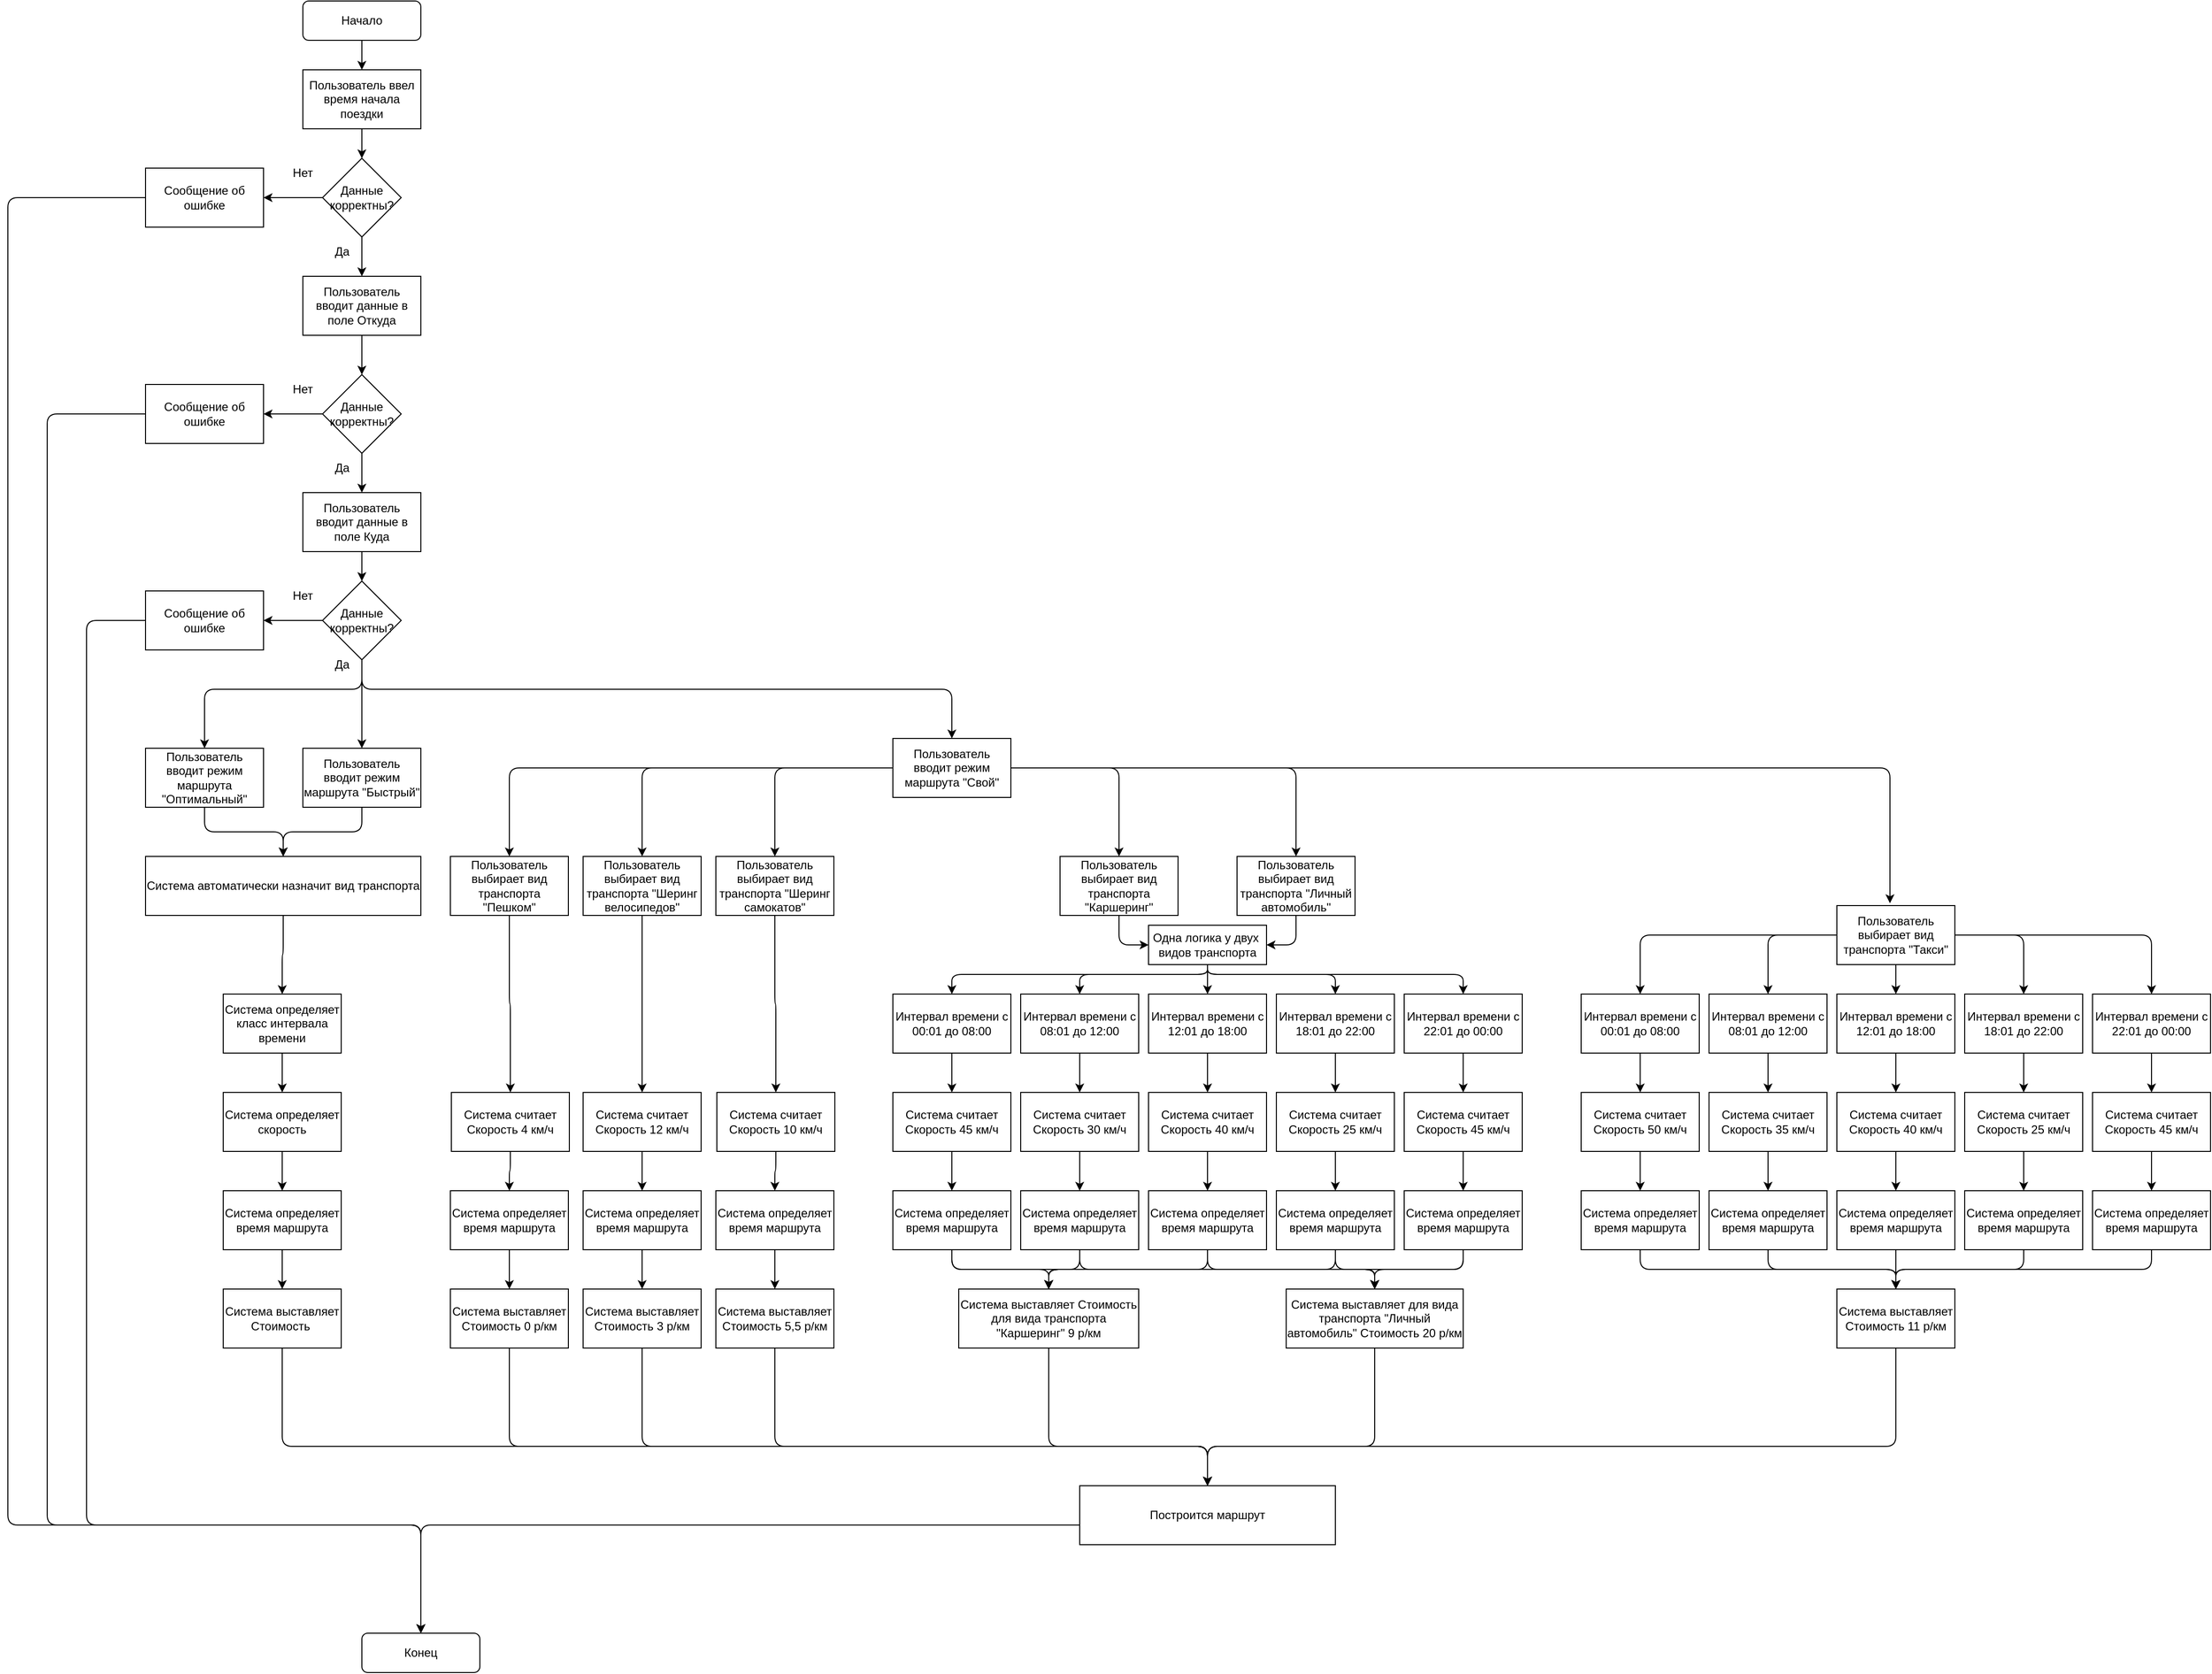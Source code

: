 <mxfile version="20.2.7" type="github">
  <diagram id="C5RBs43oDa-KdzZeNtuy" name="Page-1">
    <mxGraphModel dx="2500" dy="2069" grid="1" gridSize="10" guides="1" tooltips="1" connect="1" arrows="1" fold="1" page="1" pageScale="1" pageWidth="827" pageHeight="1169" math="0" shadow="0">
      <root>
        <mxCell id="WIyWlLk6GJQsqaUBKTNV-0" />
        <mxCell id="WIyWlLk6GJQsqaUBKTNV-1" parent="WIyWlLk6GJQsqaUBKTNV-0" />
        <mxCell id="MDdszQrk_3YS0Ri55PwZ-14" style="edgeStyle=orthogonalEdgeStyle;rounded=0;orthogonalLoop=1;jettySize=auto;html=1;entryX=0.5;entryY=0;entryDx=0;entryDy=0;" parent="WIyWlLk6GJQsqaUBKTNV-1" source="WIyWlLk6GJQsqaUBKTNV-3" target="MDdszQrk_3YS0Ri55PwZ-13" edge="1">
          <mxGeometry relative="1" as="geometry" />
        </mxCell>
        <mxCell id="WIyWlLk6GJQsqaUBKTNV-3" value="Начало" style="rounded=1;whiteSpace=wrap;html=1;fontSize=12;glass=0;strokeWidth=1;shadow=0;" parent="WIyWlLk6GJQsqaUBKTNV-1" vertex="1">
          <mxGeometry x="160" y="-50" width="120" height="40" as="geometry" />
        </mxCell>
        <mxCell id="MDdszQrk_3YS0Ri55PwZ-11" style="edgeStyle=orthogonalEdgeStyle;rounded=0;orthogonalLoop=1;jettySize=auto;html=1;entryX=1;entryY=0.5;entryDx=0;entryDy=0;" parent="WIyWlLk6GJQsqaUBKTNV-1" source="MDdszQrk_3YS0Ri55PwZ-7" target="MDdszQrk_3YS0Ri55PwZ-8" edge="1">
          <mxGeometry relative="1" as="geometry" />
        </mxCell>
        <mxCell id="MDdszQrk_3YS0Ri55PwZ-25" style="edgeStyle=orthogonalEdgeStyle;rounded=0;orthogonalLoop=1;jettySize=auto;html=1;entryX=0.5;entryY=0;entryDx=0;entryDy=0;" parent="WIyWlLk6GJQsqaUBKTNV-1" source="MDdszQrk_3YS0Ri55PwZ-7" target="MDdszQrk_3YS0Ri55PwZ-12" edge="1">
          <mxGeometry relative="1" as="geometry" />
        </mxCell>
        <mxCell id="MDdszQrk_3YS0Ri55PwZ-7" value="Данные корректны?" style="rhombus;whiteSpace=wrap;html=1;rounded=0;glass=0;strokeWidth=1;shadow=0;" parent="WIyWlLk6GJQsqaUBKTNV-1" vertex="1">
          <mxGeometry x="180" y="110" width="80" height="80" as="geometry" />
        </mxCell>
        <mxCell id="MDdszQrk_3YS0Ri55PwZ-81" style="edgeStyle=orthogonalEdgeStyle;rounded=1;orthogonalLoop=1;jettySize=auto;html=1;entryX=0.5;entryY=0;entryDx=0;entryDy=0;" parent="WIyWlLk6GJQsqaUBKTNV-1" source="MDdszQrk_3YS0Ri55PwZ-8" target="MDdszQrk_3YS0Ri55PwZ-55" edge="1">
          <mxGeometry relative="1" as="geometry">
            <Array as="points">
              <mxPoint x="-140" y="150" />
              <mxPoint x="-140" y="1500" />
              <mxPoint x="280" y="1500" />
            </Array>
          </mxGeometry>
        </mxCell>
        <mxCell id="MDdszQrk_3YS0Ri55PwZ-8" value="Сообщение об ошибке" style="whiteSpace=wrap;html=1;rounded=0;glass=0;strokeWidth=1;shadow=0;" parent="WIyWlLk6GJQsqaUBKTNV-1" vertex="1">
          <mxGeometry y="120" width="120" height="60" as="geometry" />
        </mxCell>
        <mxCell id="MDdszQrk_3YS0Ri55PwZ-9" value="Нет" style="text;html=1;strokeColor=none;fillColor=none;align=center;verticalAlign=middle;whiteSpace=wrap;rounded=0;" parent="WIyWlLk6GJQsqaUBKTNV-1" vertex="1">
          <mxGeometry x="130" y="110" width="60" height="30" as="geometry" />
        </mxCell>
        <mxCell id="MDdszQrk_3YS0Ri55PwZ-10" value="Да" style="text;html=1;strokeColor=none;fillColor=none;align=center;verticalAlign=middle;whiteSpace=wrap;rounded=0;" parent="WIyWlLk6GJQsqaUBKTNV-1" vertex="1">
          <mxGeometry x="170" y="190" width="60" height="30" as="geometry" />
        </mxCell>
        <mxCell id="MDdszQrk_3YS0Ri55PwZ-24" style="edgeStyle=orthogonalEdgeStyle;rounded=0;orthogonalLoop=1;jettySize=auto;html=1;entryX=0.5;entryY=0;entryDx=0;entryDy=0;" parent="WIyWlLk6GJQsqaUBKTNV-1" source="MDdszQrk_3YS0Ri55PwZ-12" target="MDdszQrk_3YS0Ri55PwZ-18" edge="1">
          <mxGeometry relative="1" as="geometry" />
        </mxCell>
        <mxCell id="MDdszQrk_3YS0Ri55PwZ-12" value="Пользователь вводит данные в поле Откуда" style="whiteSpace=wrap;html=1;rounded=0;glass=0;strokeWidth=1;shadow=0;" parent="WIyWlLk6GJQsqaUBKTNV-1" vertex="1">
          <mxGeometry x="160" y="230" width="120" height="60" as="geometry" />
        </mxCell>
        <mxCell id="MDdszQrk_3YS0Ri55PwZ-23" style="edgeStyle=orthogonalEdgeStyle;rounded=0;orthogonalLoop=1;jettySize=auto;html=1;" parent="WIyWlLk6GJQsqaUBKTNV-1" source="MDdszQrk_3YS0Ri55PwZ-13" target="MDdszQrk_3YS0Ri55PwZ-7" edge="1">
          <mxGeometry relative="1" as="geometry" />
        </mxCell>
        <mxCell id="MDdszQrk_3YS0Ri55PwZ-13" value="Пользователь ввел время начала поездки" style="whiteSpace=wrap;html=1;rounded=0;glass=0;strokeWidth=1;shadow=0;" parent="WIyWlLk6GJQsqaUBKTNV-1" vertex="1">
          <mxGeometry x="160" y="20" width="120" height="60" as="geometry" />
        </mxCell>
        <mxCell id="MDdszQrk_3YS0Ri55PwZ-17" style="edgeStyle=orthogonalEdgeStyle;rounded=0;orthogonalLoop=1;jettySize=auto;html=1;entryX=1;entryY=0.5;entryDx=0;entryDy=0;" parent="WIyWlLk6GJQsqaUBKTNV-1" source="MDdszQrk_3YS0Ri55PwZ-18" target="MDdszQrk_3YS0Ri55PwZ-19" edge="1">
          <mxGeometry relative="1" as="geometry" />
        </mxCell>
        <mxCell id="MDdszQrk_3YS0Ri55PwZ-83" style="edgeStyle=orthogonalEdgeStyle;rounded=1;orthogonalLoop=1;jettySize=auto;html=1;entryX=0.5;entryY=0;entryDx=0;entryDy=0;" parent="WIyWlLk6GJQsqaUBKTNV-1" source="MDdszQrk_3YS0Ri55PwZ-18" target="MDdszQrk_3YS0Ri55PwZ-22" edge="1">
          <mxGeometry relative="1" as="geometry" />
        </mxCell>
        <mxCell id="MDdszQrk_3YS0Ri55PwZ-18" value="Данные корректны?" style="rhombus;whiteSpace=wrap;html=1;rounded=0;glass=0;strokeWidth=1;shadow=0;" parent="WIyWlLk6GJQsqaUBKTNV-1" vertex="1">
          <mxGeometry x="180" y="330" width="80" height="80" as="geometry" />
        </mxCell>
        <mxCell id="MDdszQrk_3YS0Ri55PwZ-66" style="edgeStyle=orthogonalEdgeStyle;rounded=1;orthogonalLoop=1;jettySize=auto;html=1;entryX=0.5;entryY=0;entryDx=0;entryDy=0;" parent="WIyWlLk6GJQsqaUBKTNV-1" source="MDdszQrk_3YS0Ri55PwZ-19" target="MDdszQrk_3YS0Ri55PwZ-55" edge="1">
          <mxGeometry relative="1" as="geometry">
            <Array as="points">
              <mxPoint x="-100" y="370" />
              <mxPoint x="-100" y="1500" />
              <mxPoint x="280" y="1500" />
            </Array>
          </mxGeometry>
        </mxCell>
        <mxCell id="MDdszQrk_3YS0Ri55PwZ-19" value="Сообщение об ошибке" style="whiteSpace=wrap;html=1;rounded=0;glass=0;strokeWidth=1;shadow=0;" parent="WIyWlLk6GJQsqaUBKTNV-1" vertex="1">
          <mxGeometry y="340" width="120" height="60" as="geometry" />
        </mxCell>
        <mxCell id="MDdszQrk_3YS0Ri55PwZ-20" value="Нет" style="text;html=1;strokeColor=none;fillColor=none;align=center;verticalAlign=middle;whiteSpace=wrap;rounded=0;" parent="WIyWlLk6GJQsqaUBKTNV-1" vertex="1">
          <mxGeometry x="130" y="330" width="60" height="30" as="geometry" />
        </mxCell>
        <mxCell id="MDdszQrk_3YS0Ri55PwZ-21" value="Да" style="text;html=1;strokeColor=none;fillColor=none;align=center;verticalAlign=middle;whiteSpace=wrap;rounded=0;" parent="WIyWlLk6GJQsqaUBKTNV-1" vertex="1">
          <mxGeometry x="170" y="410" width="60" height="30" as="geometry" />
        </mxCell>
        <mxCell id="MDdszQrk_3YS0Ri55PwZ-35" style="edgeStyle=orthogonalEdgeStyle;rounded=0;orthogonalLoop=1;jettySize=auto;html=1;entryX=0.5;entryY=0;entryDx=0;entryDy=0;" parent="WIyWlLk6GJQsqaUBKTNV-1" source="MDdszQrk_3YS0Ri55PwZ-22" target="MDdszQrk_3YS0Ri55PwZ-29" edge="1">
          <mxGeometry relative="1" as="geometry" />
        </mxCell>
        <mxCell id="MDdszQrk_3YS0Ri55PwZ-22" value="Пользователь вводит данные в поле Куда" style="whiteSpace=wrap;html=1;rounded=0;glass=0;strokeWidth=1;shadow=0;" parent="WIyWlLk6GJQsqaUBKTNV-1" vertex="1">
          <mxGeometry x="160" y="450" width="120" height="60" as="geometry" />
        </mxCell>
        <mxCell id="MDdszQrk_3YS0Ri55PwZ-28" style="edgeStyle=orthogonalEdgeStyle;rounded=1;orthogonalLoop=1;jettySize=auto;html=1;entryX=1;entryY=0.5;entryDx=0;entryDy=0;" parent="WIyWlLk6GJQsqaUBKTNV-1" source="MDdszQrk_3YS0Ri55PwZ-29" target="MDdszQrk_3YS0Ri55PwZ-30" edge="1">
          <mxGeometry relative="1" as="geometry" />
        </mxCell>
        <mxCell id="MDdszQrk_3YS0Ri55PwZ-49" style="edgeStyle=orthogonalEdgeStyle;rounded=1;orthogonalLoop=1;jettySize=auto;html=1;entryX=0.5;entryY=0;entryDx=0;entryDy=0;" parent="WIyWlLk6GJQsqaUBKTNV-1" source="MDdszQrk_3YS0Ri55PwZ-29" target="MDdszQrk_3YS0Ri55PwZ-41" edge="1">
          <mxGeometry relative="1" as="geometry">
            <Array as="points">
              <mxPoint x="220" y="650" />
              <mxPoint x="820" y="650" />
            </Array>
          </mxGeometry>
        </mxCell>
        <mxCell id="MDdszQrk_3YS0Ri55PwZ-50" style="edgeStyle=orthogonalEdgeStyle;rounded=1;orthogonalLoop=1;jettySize=auto;html=1;entryX=0.5;entryY=0;entryDx=0;entryDy=0;" parent="WIyWlLk6GJQsqaUBKTNV-1" source="MDdszQrk_3YS0Ri55PwZ-29" target="MDdszQrk_3YS0Ri55PwZ-40" edge="1">
          <mxGeometry relative="1" as="geometry" />
        </mxCell>
        <mxCell id="MDdszQrk_3YS0Ri55PwZ-51" style="edgeStyle=orthogonalEdgeStyle;rounded=1;orthogonalLoop=1;jettySize=auto;html=1;entryX=0.5;entryY=0;entryDx=0;entryDy=0;" parent="WIyWlLk6GJQsqaUBKTNV-1" source="MDdszQrk_3YS0Ri55PwZ-29" target="MDdszQrk_3YS0Ri55PwZ-36" edge="1">
          <mxGeometry relative="1" as="geometry">
            <Array as="points">
              <mxPoint x="220" y="650" />
              <mxPoint x="60" y="650" />
            </Array>
          </mxGeometry>
        </mxCell>
        <mxCell id="MDdszQrk_3YS0Ri55PwZ-29" value="Данные корректны?" style="rhombus;whiteSpace=wrap;html=1;rounded=0;glass=0;strokeWidth=1;shadow=0;" parent="WIyWlLk6GJQsqaUBKTNV-1" vertex="1">
          <mxGeometry x="180" y="540" width="80" height="80" as="geometry" />
        </mxCell>
        <mxCell id="MDdszQrk_3YS0Ri55PwZ-65" style="edgeStyle=orthogonalEdgeStyle;rounded=1;orthogonalLoop=1;jettySize=auto;html=1;entryX=0.5;entryY=0;entryDx=0;entryDy=0;" parent="WIyWlLk6GJQsqaUBKTNV-1" source="MDdszQrk_3YS0Ri55PwZ-30" target="MDdszQrk_3YS0Ri55PwZ-55" edge="1">
          <mxGeometry relative="1" as="geometry">
            <Array as="points">
              <mxPoint x="-60" y="580" />
              <mxPoint x="-60" y="1500" />
              <mxPoint x="280" y="1500" />
            </Array>
          </mxGeometry>
        </mxCell>
        <mxCell id="MDdszQrk_3YS0Ri55PwZ-30" value="Сообщение об ошибке" style="whiteSpace=wrap;html=1;rounded=0;glass=0;strokeWidth=1;shadow=0;" parent="WIyWlLk6GJQsqaUBKTNV-1" vertex="1">
          <mxGeometry y="550" width="120" height="60" as="geometry" />
        </mxCell>
        <mxCell id="MDdszQrk_3YS0Ri55PwZ-31" value="Нет" style="text;html=1;strokeColor=none;fillColor=none;align=center;verticalAlign=middle;whiteSpace=wrap;rounded=0;" parent="WIyWlLk6GJQsqaUBKTNV-1" vertex="1">
          <mxGeometry x="130" y="540" width="60" height="30" as="geometry" />
        </mxCell>
        <mxCell id="TxrjslWTLOFKVKNDRbL8-37" style="edgeStyle=orthogonalEdgeStyle;rounded=1;orthogonalLoop=1;jettySize=auto;html=1;entryX=0.5;entryY=0;entryDx=0;entryDy=0;" edge="1" parent="WIyWlLk6GJQsqaUBKTNV-1" source="MDdszQrk_3YS0Ri55PwZ-36" target="MDdszQrk_3YS0Ri55PwZ-52">
          <mxGeometry relative="1" as="geometry" />
        </mxCell>
        <mxCell id="MDdszQrk_3YS0Ri55PwZ-36" value="Пользователь вводит режим маршрута &quot;Оптимальный&quot;" style="whiteSpace=wrap;html=1;rounded=0;glass=0;strokeWidth=1;shadow=0;" parent="WIyWlLk6GJQsqaUBKTNV-1" vertex="1">
          <mxGeometry y="710" width="120" height="60" as="geometry" />
        </mxCell>
        <mxCell id="TxrjslWTLOFKVKNDRbL8-38" style="edgeStyle=orthogonalEdgeStyle;rounded=1;orthogonalLoop=1;jettySize=auto;html=1;entryX=0.5;entryY=0;entryDx=0;entryDy=0;" edge="1" parent="WIyWlLk6GJQsqaUBKTNV-1" source="MDdszQrk_3YS0Ri55PwZ-40" target="MDdszQrk_3YS0Ri55PwZ-52">
          <mxGeometry relative="1" as="geometry" />
        </mxCell>
        <mxCell id="MDdszQrk_3YS0Ri55PwZ-40" value="Пользователь вводит режим маршрута &quot;Быстрый&quot;" style="whiteSpace=wrap;html=1;rounded=0;glass=0;strokeWidth=1;shadow=0;" parent="WIyWlLk6GJQsqaUBKTNV-1" vertex="1">
          <mxGeometry x="160" y="710" width="120" height="60" as="geometry" />
        </mxCell>
        <mxCell id="MDdszQrk_3YS0Ri55PwZ-67" style="edgeStyle=orthogonalEdgeStyle;rounded=1;orthogonalLoop=1;jettySize=auto;html=1;entryX=0.5;entryY=0;entryDx=0;entryDy=0;" parent="WIyWlLk6GJQsqaUBKTNV-1" source="MDdszQrk_3YS0Ri55PwZ-41" target="MDdszQrk_3YS0Ri55PwZ-57" edge="1">
          <mxGeometry relative="1" as="geometry" />
        </mxCell>
        <mxCell id="MDdszQrk_3YS0Ri55PwZ-68" style="edgeStyle=orthogonalEdgeStyle;rounded=1;orthogonalLoop=1;jettySize=auto;html=1;entryX=0.5;entryY=0;entryDx=0;entryDy=0;" parent="WIyWlLk6GJQsqaUBKTNV-1" source="MDdszQrk_3YS0Ri55PwZ-41" target="MDdszQrk_3YS0Ri55PwZ-58" edge="1">
          <mxGeometry relative="1" as="geometry" />
        </mxCell>
        <mxCell id="MDdszQrk_3YS0Ri55PwZ-69" style="edgeStyle=orthogonalEdgeStyle;rounded=1;orthogonalLoop=1;jettySize=auto;html=1;entryX=0.45;entryY=-0.04;entryDx=0;entryDy=0;entryPerimeter=0;" parent="WIyWlLk6GJQsqaUBKTNV-1" source="MDdszQrk_3YS0Ri55PwZ-41" target="MDdszQrk_3YS0Ri55PwZ-59" edge="1">
          <mxGeometry relative="1" as="geometry" />
        </mxCell>
        <mxCell id="MDdszQrk_3YS0Ri55PwZ-70" style="edgeStyle=orthogonalEdgeStyle;rounded=1;orthogonalLoop=1;jettySize=auto;html=1;entryX=0.5;entryY=0;entryDx=0;entryDy=0;" parent="WIyWlLk6GJQsqaUBKTNV-1" source="MDdszQrk_3YS0Ri55PwZ-41" target="MDdszQrk_3YS0Ri55PwZ-60" edge="1">
          <mxGeometry relative="1" as="geometry" />
        </mxCell>
        <mxCell id="MDdszQrk_3YS0Ri55PwZ-71" style="edgeStyle=orthogonalEdgeStyle;rounded=1;orthogonalLoop=1;jettySize=auto;html=1;entryX=0.5;entryY=0;entryDx=0;entryDy=0;" parent="WIyWlLk6GJQsqaUBKTNV-1" source="MDdszQrk_3YS0Ri55PwZ-41" target="MDdszQrk_3YS0Ri55PwZ-61" edge="1">
          <mxGeometry relative="1" as="geometry" />
        </mxCell>
        <mxCell id="MDdszQrk_3YS0Ri55PwZ-72" style="edgeStyle=orthogonalEdgeStyle;rounded=1;orthogonalLoop=1;jettySize=auto;html=1;entryX=0.5;entryY=0;entryDx=0;entryDy=0;" parent="WIyWlLk6GJQsqaUBKTNV-1" source="MDdszQrk_3YS0Ri55PwZ-41" target="MDdszQrk_3YS0Ri55PwZ-62" edge="1">
          <mxGeometry relative="1" as="geometry" />
        </mxCell>
        <mxCell id="MDdszQrk_3YS0Ri55PwZ-41" value="Пользователь вводит режим маршрута &quot;Свой&quot;" style="whiteSpace=wrap;html=1;rounded=0;glass=0;strokeWidth=1;shadow=0;" parent="WIyWlLk6GJQsqaUBKTNV-1" vertex="1">
          <mxGeometry x="760" y="700" width="120" height="60" as="geometry" />
        </mxCell>
        <mxCell id="TxrjslWTLOFKVKNDRbL8-101" style="edgeStyle=orthogonalEdgeStyle;rounded=1;orthogonalLoop=1;jettySize=auto;html=1;entryX=0.5;entryY=0;entryDx=0;entryDy=0;" edge="1" parent="WIyWlLk6GJQsqaUBKTNV-1" source="MDdszQrk_3YS0Ri55PwZ-52" target="TxrjslWTLOFKVKNDRbL8-82">
          <mxGeometry relative="1" as="geometry" />
        </mxCell>
        <mxCell id="MDdszQrk_3YS0Ri55PwZ-52" value="Система автоматически назначит вид транспорта" style="whiteSpace=wrap;html=1;rounded=0;glass=0;strokeWidth=1;shadow=0;" parent="WIyWlLk6GJQsqaUBKTNV-1" vertex="1">
          <mxGeometry y="820" width="280" height="60" as="geometry" />
        </mxCell>
        <mxCell id="MDdszQrk_3YS0Ri55PwZ-55" value="Конец" style="rounded=1;whiteSpace=wrap;html=1;fontSize=12;glass=0;strokeWidth=1;shadow=0;" parent="WIyWlLk6GJQsqaUBKTNV-1" vertex="1">
          <mxGeometry x="220" y="1610" width="120" height="40" as="geometry" />
        </mxCell>
        <mxCell id="TxrjslWTLOFKVKNDRbL8-137" style="edgeStyle=orthogonalEdgeStyle;rounded=1;orthogonalLoop=1;jettySize=auto;html=1;entryX=1;entryY=0.5;entryDx=0;entryDy=0;" edge="1" parent="WIyWlLk6GJQsqaUBKTNV-1" source="MDdszQrk_3YS0Ri55PwZ-57" target="TxrjslWTLOFKVKNDRbL8-135">
          <mxGeometry relative="1" as="geometry" />
        </mxCell>
        <mxCell id="MDdszQrk_3YS0Ri55PwZ-57" value="Пользователь выбирает вид транспорта &quot;Личный автомобиль&quot;" style="whiteSpace=wrap;html=1;rounded=0;glass=0;strokeWidth=1;shadow=0;" parent="WIyWlLk6GJQsqaUBKTNV-1" vertex="1">
          <mxGeometry x="1110" y="820" width="120" height="60" as="geometry" />
        </mxCell>
        <mxCell id="TxrjslWTLOFKVKNDRbL8-106" style="edgeStyle=orthogonalEdgeStyle;rounded=1;orthogonalLoop=1;jettySize=auto;html=1;entryX=0.5;entryY=0;entryDx=0;entryDy=0;" edge="1" parent="WIyWlLk6GJQsqaUBKTNV-1" source="MDdszQrk_3YS0Ri55PwZ-58" target="TxrjslWTLOFKVKNDRbL8-50">
          <mxGeometry relative="1" as="geometry" />
        </mxCell>
        <mxCell id="MDdszQrk_3YS0Ri55PwZ-58" value="Пользователь выбирает вид транспорта &quot;Пешком&quot;" style="whiteSpace=wrap;html=1;rounded=0;glass=0;strokeWidth=1;shadow=0;" parent="WIyWlLk6GJQsqaUBKTNV-1" vertex="1">
          <mxGeometry x="310" y="820" width="120" height="60" as="geometry" />
        </mxCell>
        <mxCell id="TxrjslWTLOFKVKNDRbL8-168" style="edgeStyle=orthogonalEdgeStyle;rounded=1;orthogonalLoop=1;jettySize=auto;html=1;entryX=0.5;entryY=0;entryDx=0;entryDy=0;" edge="1" parent="WIyWlLk6GJQsqaUBKTNV-1" source="MDdszQrk_3YS0Ri55PwZ-59" target="TxrjslWTLOFKVKNDRbL8-87">
          <mxGeometry relative="1" as="geometry" />
        </mxCell>
        <mxCell id="TxrjslWTLOFKVKNDRbL8-169" style="edgeStyle=orthogonalEdgeStyle;rounded=1;orthogonalLoop=1;jettySize=auto;html=1;entryX=0.5;entryY=0;entryDx=0;entryDy=0;" edge="1" parent="WIyWlLk6GJQsqaUBKTNV-1" source="MDdszQrk_3YS0Ri55PwZ-59" target="TxrjslWTLOFKVKNDRbL8-88">
          <mxGeometry relative="1" as="geometry" />
        </mxCell>
        <mxCell id="TxrjslWTLOFKVKNDRbL8-170" style="edgeStyle=orthogonalEdgeStyle;rounded=1;orthogonalLoop=1;jettySize=auto;html=1;" edge="1" parent="WIyWlLk6GJQsqaUBKTNV-1" source="MDdszQrk_3YS0Ri55PwZ-59" target="TxrjslWTLOFKVKNDRbL8-89">
          <mxGeometry relative="1" as="geometry" />
        </mxCell>
        <mxCell id="TxrjslWTLOFKVKNDRbL8-171" style="edgeStyle=orthogonalEdgeStyle;rounded=1;orthogonalLoop=1;jettySize=auto;html=1;" edge="1" parent="WIyWlLk6GJQsqaUBKTNV-1" source="MDdszQrk_3YS0Ri55PwZ-59" target="TxrjslWTLOFKVKNDRbL8-91">
          <mxGeometry relative="1" as="geometry" />
        </mxCell>
        <mxCell id="TxrjslWTLOFKVKNDRbL8-172" style="edgeStyle=orthogonalEdgeStyle;rounded=1;orthogonalLoop=1;jettySize=auto;html=1;entryX=0.5;entryY=0;entryDx=0;entryDy=0;" edge="1" parent="WIyWlLk6GJQsqaUBKTNV-1" source="MDdszQrk_3YS0Ri55PwZ-59" target="TxrjslWTLOFKVKNDRbL8-90">
          <mxGeometry relative="1" as="geometry" />
        </mxCell>
        <mxCell id="MDdszQrk_3YS0Ri55PwZ-59" value="Пользователь выбирает вид транспорта &quot;Такси&quot;" style="whiteSpace=wrap;html=1;rounded=0;glass=0;strokeWidth=1;shadow=0;" parent="WIyWlLk6GJQsqaUBKTNV-1" vertex="1">
          <mxGeometry x="1720" y="870" width="120" height="60" as="geometry" />
        </mxCell>
        <mxCell id="TxrjslWTLOFKVKNDRbL8-109" style="edgeStyle=orthogonalEdgeStyle;rounded=1;orthogonalLoop=1;jettySize=auto;html=1;entryX=0.5;entryY=0;entryDx=0;entryDy=0;" edge="1" parent="WIyWlLk6GJQsqaUBKTNV-1" source="MDdszQrk_3YS0Ri55PwZ-60" target="TxrjslWTLOFKVKNDRbL8-51">
          <mxGeometry relative="1" as="geometry" />
        </mxCell>
        <mxCell id="MDdszQrk_3YS0Ri55PwZ-60" value="Пользователь выбирает вид транспорта &quot;Шеринг велосипедов&quot;" style="whiteSpace=wrap;html=1;rounded=0;glass=0;strokeWidth=1;shadow=0;" parent="WIyWlLk6GJQsqaUBKTNV-1" vertex="1">
          <mxGeometry x="445" y="820" width="120" height="60" as="geometry" />
        </mxCell>
        <mxCell id="TxrjslWTLOFKVKNDRbL8-112" style="edgeStyle=orthogonalEdgeStyle;rounded=1;orthogonalLoop=1;jettySize=auto;html=1;entryX=0.5;entryY=0;entryDx=0;entryDy=0;" edge="1" parent="WIyWlLk6GJQsqaUBKTNV-1" source="MDdszQrk_3YS0Ri55PwZ-61" target="TxrjslWTLOFKVKNDRbL8-52">
          <mxGeometry relative="1" as="geometry" />
        </mxCell>
        <mxCell id="MDdszQrk_3YS0Ri55PwZ-61" value="Пользователь выбирает вид транспорта &quot;Шеринг самокатов&quot;" style="whiteSpace=wrap;html=1;rounded=0;glass=0;strokeWidth=1;shadow=0;" parent="WIyWlLk6GJQsqaUBKTNV-1" vertex="1">
          <mxGeometry x="580" y="820" width="120" height="60" as="geometry" />
        </mxCell>
        <mxCell id="TxrjslWTLOFKVKNDRbL8-136" style="edgeStyle=orthogonalEdgeStyle;rounded=1;orthogonalLoop=1;jettySize=auto;html=1;entryX=0;entryY=0.5;entryDx=0;entryDy=0;" edge="1" parent="WIyWlLk6GJQsqaUBKTNV-1" source="MDdszQrk_3YS0Ri55PwZ-62" target="TxrjslWTLOFKVKNDRbL8-135">
          <mxGeometry relative="1" as="geometry" />
        </mxCell>
        <mxCell id="MDdszQrk_3YS0Ri55PwZ-62" value="Пользователь выбирает вид транспорта &quot;Каршеринг&quot;" style="whiteSpace=wrap;html=1;rounded=0;glass=0;strokeWidth=1;shadow=0;" parent="WIyWlLk6GJQsqaUBKTNV-1" vertex="1">
          <mxGeometry x="930" y="820" width="120" height="60" as="geometry" />
        </mxCell>
        <mxCell id="MDdszQrk_3YS0Ri55PwZ-74" style="edgeStyle=orthogonalEdgeStyle;rounded=1;orthogonalLoop=1;jettySize=auto;html=1;entryX=0.5;entryY=0;entryDx=0;entryDy=0;" parent="WIyWlLk6GJQsqaUBKTNV-1" source="MDdszQrk_3YS0Ri55PwZ-73" target="MDdszQrk_3YS0Ri55PwZ-55" edge="1">
          <mxGeometry relative="1" as="geometry">
            <Array as="points">
              <mxPoint x="670" y="1500" />
              <mxPoint x="280" y="1500" />
            </Array>
          </mxGeometry>
        </mxCell>
        <mxCell id="MDdszQrk_3YS0Ri55PwZ-73" value="Построится маршрут" style="whiteSpace=wrap;html=1;rounded=0;glass=0;strokeWidth=1;shadow=0;" parent="WIyWlLk6GJQsqaUBKTNV-1" vertex="1">
          <mxGeometry x="950" y="1460" width="260" height="60" as="geometry" />
        </mxCell>
        <mxCell id="MDdszQrk_3YS0Ri55PwZ-82" value="Да" style="text;html=1;strokeColor=none;fillColor=none;align=center;verticalAlign=middle;whiteSpace=wrap;rounded=0;" parent="WIyWlLk6GJQsqaUBKTNV-1" vertex="1">
          <mxGeometry x="170" y="610" width="60" height="30" as="geometry" />
        </mxCell>
        <mxCell id="TxrjslWTLOFKVKNDRbL8-144" style="edgeStyle=orthogonalEdgeStyle;rounded=1;orthogonalLoop=1;jettySize=auto;html=1;entryX=0.5;entryY=0;entryDx=0;entryDy=0;" edge="1" parent="WIyWlLk6GJQsqaUBKTNV-1" source="TxrjslWTLOFKVKNDRbL8-21" target="TxrjslWTLOFKVKNDRbL8-77">
          <mxGeometry relative="1" as="geometry" />
        </mxCell>
        <mxCell id="TxrjslWTLOFKVKNDRbL8-21" value="Система считает Скорость 45 км/ч" style="whiteSpace=wrap;html=1;rounded=0;glass=0;strokeWidth=1;shadow=0;" vertex="1" parent="WIyWlLk6GJQsqaUBKTNV-1">
          <mxGeometry x="760" y="1060" width="120" height="60" as="geometry" />
        </mxCell>
        <mxCell id="TxrjslWTLOFKVKNDRbL8-166" style="edgeStyle=orthogonalEdgeStyle;rounded=1;orthogonalLoop=1;jettySize=auto;html=1;entryX=0.5;entryY=0;entryDx=0;entryDy=0;" edge="1" parent="WIyWlLk6GJQsqaUBKTNV-1" source="TxrjslWTLOFKVKNDRbL8-22" target="MDdszQrk_3YS0Ri55PwZ-73">
          <mxGeometry relative="1" as="geometry">
            <Array as="points">
              <mxPoint x="918" y="1420" />
              <mxPoint x="1080" y="1420" />
            </Array>
          </mxGeometry>
        </mxCell>
        <mxCell id="TxrjslWTLOFKVKNDRbL8-22" value="Система выставляет Стоимость для вида транспорта &quot;Каршеринг&quot; 9 р/км" style="whiteSpace=wrap;html=1;rounded=0;glass=0;strokeWidth=1;shadow=0;" vertex="1" parent="WIyWlLk6GJQsqaUBKTNV-1">
          <mxGeometry x="827" y="1260" width="183" height="60" as="geometry" />
        </mxCell>
        <mxCell id="TxrjslWTLOFKVKNDRbL8-167" style="edgeStyle=orthogonalEdgeStyle;rounded=1;orthogonalLoop=1;jettySize=auto;html=1;entryX=0.5;entryY=0;entryDx=0;entryDy=0;" edge="1" parent="WIyWlLk6GJQsqaUBKTNV-1" source="TxrjslWTLOFKVKNDRbL8-39" target="MDdszQrk_3YS0Ri55PwZ-73">
          <mxGeometry relative="1" as="geometry">
            <Array as="points">
              <mxPoint x="1250" y="1420" />
              <mxPoint x="1080" y="1420" />
            </Array>
          </mxGeometry>
        </mxCell>
        <mxCell id="TxrjslWTLOFKVKNDRbL8-39" value="Система выставляет для вида транспорта &quot;Личный автомобиль&quot; Стоимость 20 р/км" style="whiteSpace=wrap;html=1;rounded=0;glass=0;strokeWidth=1;shadow=0;" vertex="1" parent="WIyWlLk6GJQsqaUBKTNV-1">
          <mxGeometry x="1160" y="1260" width="180" height="60" as="geometry" />
        </mxCell>
        <mxCell id="TxrjslWTLOFKVKNDRbL8-192" style="edgeStyle=orthogonalEdgeStyle;rounded=1;orthogonalLoop=1;jettySize=auto;html=1;entryX=0.5;entryY=0;entryDx=0;entryDy=0;" edge="1" parent="WIyWlLk6GJQsqaUBKTNV-1" source="TxrjslWTLOFKVKNDRbL8-40" target="MDdszQrk_3YS0Ri55PwZ-73">
          <mxGeometry relative="1" as="geometry">
            <Array as="points">
              <mxPoint x="1780" y="1420" />
              <mxPoint x="1080" y="1420" />
            </Array>
          </mxGeometry>
        </mxCell>
        <mxCell id="TxrjslWTLOFKVKNDRbL8-40" value="Система выставляет Стоимость 11 р/км" style="whiteSpace=wrap;html=1;rounded=0;glass=0;strokeWidth=1;shadow=0;" vertex="1" parent="WIyWlLk6GJQsqaUBKTNV-1">
          <mxGeometry x="1720" y="1260" width="120" height="60" as="geometry" />
        </mxCell>
        <mxCell id="TxrjslWTLOFKVKNDRbL8-143" style="edgeStyle=orthogonalEdgeStyle;rounded=1;orthogonalLoop=1;jettySize=auto;html=1;entryX=0.5;entryY=0;entryDx=0;entryDy=0;" edge="1" parent="WIyWlLk6GJQsqaUBKTNV-1" source="TxrjslWTLOFKVKNDRbL8-41" target="TxrjslWTLOFKVKNDRbL8-21">
          <mxGeometry relative="1" as="geometry" />
        </mxCell>
        <mxCell id="TxrjslWTLOFKVKNDRbL8-41" value="Интервал времени с 00:01 до 08:00" style="whiteSpace=wrap;html=1;rounded=0;glass=0;strokeWidth=1;shadow=0;" vertex="1" parent="WIyWlLk6GJQsqaUBKTNV-1">
          <mxGeometry x="760" y="960" width="120" height="60" as="geometry" />
        </mxCell>
        <mxCell id="TxrjslWTLOFKVKNDRbL8-145" style="edgeStyle=orthogonalEdgeStyle;rounded=1;orthogonalLoop=1;jettySize=auto;html=1;entryX=0.5;entryY=0;entryDx=0;entryDy=0;" edge="1" parent="WIyWlLk6GJQsqaUBKTNV-1" source="TxrjslWTLOFKVKNDRbL8-42" target="TxrjslWTLOFKVKNDRbL8-46">
          <mxGeometry relative="1" as="geometry" />
        </mxCell>
        <mxCell id="TxrjslWTLOFKVKNDRbL8-42" value="Интервал времени с 08:01 до 12:00" style="whiteSpace=wrap;html=1;rounded=0;glass=0;strokeWidth=1;shadow=0;" vertex="1" parent="WIyWlLk6GJQsqaUBKTNV-1">
          <mxGeometry x="890" y="960" width="120" height="60" as="geometry" />
        </mxCell>
        <mxCell id="TxrjslWTLOFKVKNDRbL8-147" style="edgeStyle=orthogonalEdgeStyle;rounded=1;orthogonalLoop=1;jettySize=auto;html=1;entryX=0.5;entryY=0;entryDx=0;entryDy=0;" edge="1" parent="WIyWlLk6GJQsqaUBKTNV-1" source="TxrjslWTLOFKVKNDRbL8-43" target="TxrjslWTLOFKVKNDRbL8-47">
          <mxGeometry relative="1" as="geometry" />
        </mxCell>
        <mxCell id="TxrjslWTLOFKVKNDRbL8-43" value="Интервал времени с 12:01 до 18:00" style="whiteSpace=wrap;html=1;rounded=0;glass=0;strokeWidth=1;shadow=0;" vertex="1" parent="WIyWlLk6GJQsqaUBKTNV-1">
          <mxGeometry x="1020" y="960" width="120" height="60" as="geometry" />
        </mxCell>
        <mxCell id="TxrjslWTLOFKVKNDRbL8-151" style="edgeStyle=orthogonalEdgeStyle;rounded=1;orthogonalLoop=1;jettySize=auto;html=1;entryX=0.5;entryY=0;entryDx=0;entryDy=0;" edge="1" parent="WIyWlLk6GJQsqaUBKTNV-1" source="TxrjslWTLOFKVKNDRbL8-44" target="TxrjslWTLOFKVKNDRbL8-49">
          <mxGeometry relative="1" as="geometry" />
        </mxCell>
        <mxCell id="TxrjslWTLOFKVKNDRbL8-44" value="Интервал времени с 22:01 до 00:00" style="whiteSpace=wrap;html=1;rounded=0;glass=0;strokeWidth=1;shadow=0;" vertex="1" parent="WIyWlLk6GJQsqaUBKTNV-1">
          <mxGeometry x="1280" y="960" width="120" height="60" as="geometry" />
        </mxCell>
        <mxCell id="TxrjslWTLOFKVKNDRbL8-149" style="edgeStyle=orthogonalEdgeStyle;rounded=1;orthogonalLoop=1;jettySize=auto;html=1;entryX=0.5;entryY=0;entryDx=0;entryDy=0;" edge="1" parent="WIyWlLk6GJQsqaUBKTNV-1" source="TxrjslWTLOFKVKNDRbL8-45" target="TxrjslWTLOFKVKNDRbL8-48">
          <mxGeometry relative="1" as="geometry" />
        </mxCell>
        <mxCell id="TxrjslWTLOFKVKNDRbL8-45" value="Интервал времени с 18:01 до 22:00" style="whiteSpace=wrap;html=1;rounded=0;glass=0;strokeWidth=1;shadow=0;" vertex="1" parent="WIyWlLk6GJQsqaUBKTNV-1">
          <mxGeometry x="1150" y="960" width="120" height="60" as="geometry" />
        </mxCell>
        <mxCell id="TxrjslWTLOFKVKNDRbL8-146" style="edgeStyle=orthogonalEdgeStyle;rounded=1;orthogonalLoop=1;jettySize=auto;html=1;entryX=0.5;entryY=0;entryDx=0;entryDy=0;" edge="1" parent="WIyWlLk6GJQsqaUBKTNV-1" source="TxrjslWTLOFKVKNDRbL8-46" target="TxrjslWTLOFKVKNDRbL8-79">
          <mxGeometry relative="1" as="geometry" />
        </mxCell>
        <mxCell id="TxrjslWTLOFKVKNDRbL8-46" value="Система считает Скорость 30 км/ч" style="whiteSpace=wrap;html=1;rounded=0;glass=0;strokeWidth=1;shadow=0;" vertex="1" parent="WIyWlLk6GJQsqaUBKTNV-1">
          <mxGeometry x="890" y="1060" width="120" height="60" as="geometry" />
        </mxCell>
        <mxCell id="TxrjslWTLOFKVKNDRbL8-148" style="edgeStyle=orthogonalEdgeStyle;rounded=1;orthogonalLoop=1;jettySize=auto;html=1;entryX=0.5;entryY=0;entryDx=0;entryDy=0;" edge="1" parent="WIyWlLk6GJQsqaUBKTNV-1" source="TxrjslWTLOFKVKNDRbL8-47" target="TxrjslWTLOFKVKNDRbL8-78">
          <mxGeometry relative="1" as="geometry" />
        </mxCell>
        <mxCell id="TxrjslWTLOFKVKNDRbL8-47" value="Система считает Скорость 40 км/ч" style="whiteSpace=wrap;html=1;rounded=0;glass=0;strokeWidth=1;shadow=0;" vertex="1" parent="WIyWlLk6GJQsqaUBKTNV-1">
          <mxGeometry x="1020" y="1060" width="120" height="60" as="geometry" />
        </mxCell>
        <mxCell id="TxrjslWTLOFKVKNDRbL8-150" style="edgeStyle=orthogonalEdgeStyle;rounded=1;orthogonalLoop=1;jettySize=auto;html=1;entryX=0.5;entryY=0;entryDx=0;entryDy=0;" edge="1" parent="WIyWlLk6GJQsqaUBKTNV-1" source="TxrjslWTLOFKVKNDRbL8-48" target="TxrjslWTLOFKVKNDRbL8-80">
          <mxGeometry relative="1" as="geometry" />
        </mxCell>
        <mxCell id="TxrjslWTLOFKVKNDRbL8-48" value="Система считает Скорость 25 км/ч" style="whiteSpace=wrap;html=1;rounded=0;glass=0;strokeWidth=1;shadow=0;" vertex="1" parent="WIyWlLk6GJQsqaUBKTNV-1">
          <mxGeometry x="1150" y="1060" width="120" height="60" as="geometry" />
        </mxCell>
        <mxCell id="TxrjslWTLOFKVKNDRbL8-152" style="edgeStyle=orthogonalEdgeStyle;rounded=1;orthogonalLoop=1;jettySize=auto;html=1;entryX=0.5;entryY=0;entryDx=0;entryDy=0;" edge="1" parent="WIyWlLk6GJQsqaUBKTNV-1" source="TxrjslWTLOFKVKNDRbL8-49" target="TxrjslWTLOFKVKNDRbL8-81">
          <mxGeometry relative="1" as="geometry" />
        </mxCell>
        <mxCell id="TxrjslWTLOFKVKNDRbL8-49" value="Система считает Скорость 45 км/ч" style="whiteSpace=wrap;html=1;rounded=0;glass=0;strokeWidth=1;shadow=0;" vertex="1" parent="WIyWlLk6GJQsqaUBKTNV-1">
          <mxGeometry x="1280" y="1060" width="120" height="60" as="geometry" />
        </mxCell>
        <mxCell id="TxrjslWTLOFKVKNDRbL8-107" style="edgeStyle=orthogonalEdgeStyle;rounded=1;orthogonalLoop=1;jettySize=auto;html=1;entryX=0.5;entryY=0;entryDx=0;entryDy=0;" edge="1" parent="WIyWlLk6GJQsqaUBKTNV-1" source="TxrjslWTLOFKVKNDRbL8-50" target="TxrjslWTLOFKVKNDRbL8-55">
          <mxGeometry relative="1" as="geometry" />
        </mxCell>
        <mxCell id="TxrjslWTLOFKVKNDRbL8-50" value="Система считает Скорость 4 км/ч" style="whiteSpace=wrap;html=1;rounded=0;glass=0;strokeWidth=1;shadow=0;" vertex="1" parent="WIyWlLk6GJQsqaUBKTNV-1">
          <mxGeometry x="311" y="1060" width="120" height="60" as="geometry" />
        </mxCell>
        <mxCell id="TxrjslWTLOFKVKNDRbL8-110" style="edgeStyle=orthogonalEdgeStyle;rounded=1;orthogonalLoop=1;jettySize=auto;html=1;entryX=0.5;entryY=0;entryDx=0;entryDy=0;" edge="1" parent="WIyWlLk6GJQsqaUBKTNV-1" source="TxrjslWTLOFKVKNDRbL8-51" target="TxrjslWTLOFKVKNDRbL8-63">
          <mxGeometry relative="1" as="geometry" />
        </mxCell>
        <mxCell id="TxrjslWTLOFKVKNDRbL8-51" value="Система считает Скорость 12 км/ч" style="whiteSpace=wrap;html=1;rounded=0;glass=0;strokeWidth=1;shadow=0;" vertex="1" parent="WIyWlLk6GJQsqaUBKTNV-1">
          <mxGeometry x="445" y="1060" width="120" height="60" as="geometry" />
        </mxCell>
        <mxCell id="TxrjslWTLOFKVKNDRbL8-113" style="edgeStyle=orthogonalEdgeStyle;rounded=1;orthogonalLoop=1;jettySize=auto;html=1;entryX=0.5;entryY=0;entryDx=0;entryDy=0;" edge="1" parent="WIyWlLk6GJQsqaUBKTNV-1" source="TxrjslWTLOFKVKNDRbL8-52" target="TxrjslWTLOFKVKNDRbL8-62">
          <mxGeometry relative="1" as="geometry" />
        </mxCell>
        <mxCell id="TxrjslWTLOFKVKNDRbL8-52" value="Система считает Скорость 10 км/ч" style="whiteSpace=wrap;html=1;rounded=0;glass=0;strokeWidth=1;shadow=0;" vertex="1" parent="WIyWlLk6GJQsqaUBKTNV-1">
          <mxGeometry x="581" y="1060" width="120" height="60" as="geometry" />
        </mxCell>
        <mxCell id="TxrjslWTLOFKVKNDRbL8-108" style="edgeStyle=orthogonalEdgeStyle;rounded=1;orthogonalLoop=1;jettySize=auto;html=1;entryX=0.5;entryY=0;entryDx=0;entryDy=0;" edge="1" parent="WIyWlLk6GJQsqaUBKTNV-1" source="TxrjslWTLOFKVKNDRbL8-55" target="TxrjslWTLOFKVKNDRbL8-59">
          <mxGeometry relative="1" as="geometry" />
        </mxCell>
        <mxCell id="TxrjslWTLOFKVKNDRbL8-55" value="Система определяет время маршрута" style="whiteSpace=wrap;html=1;rounded=0;glass=0;strokeWidth=1;shadow=0;" vertex="1" parent="WIyWlLk6GJQsqaUBKTNV-1">
          <mxGeometry x="310" y="1160" width="120" height="60" as="geometry" />
        </mxCell>
        <mxCell id="TxrjslWTLOFKVKNDRbL8-119" style="edgeStyle=orthogonalEdgeStyle;rounded=1;orthogonalLoop=1;jettySize=auto;html=1;entryX=0.5;entryY=0;entryDx=0;entryDy=0;" edge="1" parent="WIyWlLk6GJQsqaUBKTNV-1" source="TxrjslWTLOFKVKNDRbL8-59" target="MDdszQrk_3YS0Ri55PwZ-73">
          <mxGeometry relative="1" as="geometry">
            <Array as="points">
              <mxPoint x="370" y="1420" />
              <mxPoint x="1080" y="1420" />
            </Array>
          </mxGeometry>
        </mxCell>
        <mxCell id="TxrjslWTLOFKVKNDRbL8-59" value="Система выставляет Стоимость 0 р/км" style="whiteSpace=wrap;html=1;rounded=0;glass=0;strokeWidth=1;shadow=0;" vertex="1" parent="WIyWlLk6GJQsqaUBKTNV-1">
          <mxGeometry x="310" y="1260" width="120" height="60" as="geometry" />
        </mxCell>
        <mxCell id="TxrjslWTLOFKVKNDRbL8-120" style="edgeStyle=orthogonalEdgeStyle;rounded=1;orthogonalLoop=1;jettySize=auto;html=1;" edge="1" parent="WIyWlLk6GJQsqaUBKTNV-1" source="TxrjslWTLOFKVKNDRbL8-60" target="MDdszQrk_3YS0Ri55PwZ-73">
          <mxGeometry relative="1" as="geometry">
            <Array as="points">
              <mxPoint x="505" y="1420" />
              <mxPoint x="1080" y="1420" />
            </Array>
          </mxGeometry>
        </mxCell>
        <mxCell id="TxrjslWTLOFKVKNDRbL8-60" value="Система выставляет Стоимость 3 р/км" style="whiteSpace=wrap;html=1;rounded=0;glass=0;strokeWidth=1;shadow=0;" vertex="1" parent="WIyWlLk6GJQsqaUBKTNV-1">
          <mxGeometry x="445" y="1260" width="120" height="60" as="geometry" />
        </mxCell>
        <mxCell id="TxrjslWTLOFKVKNDRbL8-121" style="edgeStyle=orthogonalEdgeStyle;rounded=1;orthogonalLoop=1;jettySize=auto;html=1;" edge="1" parent="WIyWlLk6GJQsqaUBKTNV-1" source="TxrjslWTLOFKVKNDRbL8-61" target="MDdszQrk_3YS0Ri55PwZ-73">
          <mxGeometry relative="1" as="geometry">
            <Array as="points">
              <mxPoint x="640" y="1420" />
              <mxPoint x="1080" y="1420" />
            </Array>
          </mxGeometry>
        </mxCell>
        <mxCell id="TxrjslWTLOFKVKNDRbL8-61" value="Система выставляет Стоимость 5,5 р/км" style="whiteSpace=wrap;html=1;rounded=0;glass=0;strokeWidth=1;shadow=0;" vertex="1" parent="WIyWlLk6GJQsqaUBKTNV-1">
          <mxGeometry x="580" y="1260" width="120" height="60" as="geometry" />
        </mxCell>
        <mxCell id="TxrjslWTLOFKVKNDRbL8-117" style="edgeStyle=orthogonalEdgeStyle;rounded=1;orthogonalLoop=1;jettySize=auto;html=1;entryX=0.5;entryY=0;entryDx=0;entryDy=0;" edge="1" parent="WIyWlLk6GJQsqaUBKTNV-1" source="TxrjslWTLOFKVKNDRbL8-62" target="TxrjslWTLOFKVKNDRbL8-61">
          <mxGeometry relative="1" as="geometry" />
        </mxCell>
        <mxCell id="TxrjslWTLOFKVKNDRbL8-62" value="Система определяет время маршрута" style="whiteSpace=wrap;html=1;rounded=0;glass=0;strokeWidth=1;shadow=0;" vertex="1" parent="WIyWlLk6GJQsqaUBKTNV-1">
          <mxGeometry x="580" y="1160" width="120" height="60" as="geometry" />
        </mxCell>
        <mxCell id="TxrjslWTLOFKVKNDRbL8-111" style="edgeStyle=orthogonalEdgeStyle;rounded=1;orthogonalLoop=1;jettySize=auto;html=1;entryX=0.5;entryY=0;entryDx=0;entryDy=0;" edge="1" parent="WIyWlLk6GJQsqaUBKTNV-1" source="TxrjslWTLOFKVKNDRbL8-63" target="TxrjslWTLOFKVKNDRbL8-60">
          <mxGeometry relative="1" as="geometry" />
        </mxCell>
        <mxCell id="TxrjslWTLOFKVKNDRbL8-63" value="Система определяет время маршрута" style="whiteSpace=wrap;html=1;rounded=0;glass=0;strokeWidth=1;shadow=0;" vertex="1" parent="WIyWlLk6GJQsqaUBKTNV-1">
          <mxGeometry x="445" y="1160" width="120" height="60" as="geometry" />
        </mxCell>
        <mxCell id="TxrjslWTLOFKVKNDRbL8-156" style="edgeStyle=orthogonalEdgeStyle;rounded=1;orthogonalLoop=1;jettySize=auto;html=1;" edge="1" parent="WIyWlLk6GJQsqaUBKTNV-1" source="TxrjslWTLOFKVKNDRbL8-77" target="TxrjslWTLOFKVKNDRbL8-22">
          <mxGeometry relative="1" as="geometry" />
        </mxCell>
        <mxCell id="TxrjslWTLOFKVKNDRbL8-161" style="edgeStyle=orthogonalEdgeStyle;rounded=1;orthogonalLoop=1;jettySize=auto;html=1;" edge="1" parent="WIyWlLk6GJQsqaUBKTNV-1" source="TxrjslWTLOFKVKNDRbL8-77" target="TxrjslWTLOFKVKNDRbL8-39">
          <mxGeometry relative="1" as="geometry">
            <Array as="points">
              <mxPoint x="820" y="1240" />
              <mxPoint x="1250" y="1240" />
            </Array>
          </mxGeometry>
        </mxCell>
        <mxCell id="TxrjslWTLOFKVKNDRbL8-77" value="Система определяет время маршрута" style="whiteSpace=wrap;html=1;rounded=0;glass=0;strokeWidth=1;shadow=0;" vertex="1" parent="WIyWlLk6GJQsqaUBKTNV-1">
          <mxGeometry x="760" y="1160" width="120" height="60" as="geometry" />
        </mxCell>
        <mxCell id="TxrjslWTLOFKVKNDRbL8-158" style="edgeStyle=orthogonalEdgeStyle;rounded=1;orthogonalLoop=1;jettySize=auto;html=1;entryX=0.5;entryY=0;entryDx=0;entryDy=0;" edge="1" parent="WIyWlLk6GJQsqaUBKTNV-1" source="TxrjslWTLOFKVKNDRbL8-78" target="TxrjslWTLOFKVKNDRbL8-22">
          <mxGeometry relative="1" as="geometry">
            <Array as="points">
              <mxPoint x="1080" y="1240" />
              <mxPoint x="918" y="1240" />
            </Array>
          </mxGeometry>
        </mxCell>
        <mxCell id="TxrjslWTLOFKVKNDRbL8-163" style="edgeStyle=orthogonalEdgeStyle;rounded=1;orthogonalLoop=1;jettySize=auto;html=1;entryX=0.5;entryY=0;entryDx=0;entryDy=0;" edge="1" parent="WIyWlLk6GJQsqaUBKTNV-1" source="TxrjslWTLOFKVKNDRbL8-78" target="TxrjslWTLOFKVKNDRbL8-39">
          <mxGeometry relative="1" as="geometry">
            <Array as="points">
              <mxPoint x="1080" y="1240" />
              <mxPoint x="1250" y="1240" />
            </Array>
          </mxGeometry>
        </mxCell>
        <mxCell id="TxrjslWTLOFKVKNDRbL8-78" value="Система определяет время маршрута" style="whiteSpace=wrap;html=1;rounded=0;glass=0;strokeWidth=1;shadow=0;" vertex="1" parent="WIyWlLk6GJQsqaUBKTNV-1">
          <mxGeometry x="1020" y="1160" width="120" height="60" as="geometry" />
        </mxCell>
        <mxCell id="TxrjslWTLOFKVKNDRbL8-157" style="edgeStyle=orthogonalEdgeStyle;rounded=1;orthogonalLoop=1;jettySize=auto;html=1;entryX=0.5;entryY=0;entryDx=0;entryDy=0;" edge="1" parent="WIyWlLk6GJQsqaUBKTNV-1" source="TxrjslWTLOFKVKNDRbL8-79" target="TxrjslWTLOFKVKNDRbL8-22">
          <mxGeometry relative="1" as="geometry" />
        </mxCell>
        <mxCell id="TxrjslWTLOFKVKNDRbL8-162" style="edgeStyle=orthogonalEdgeStyle;rounded=1;orthogonalLoop=1;jettySize=auto;html=1;" edge="1" parent="WIyWlLk6GJQsqaUBKTNV-1" source="TxrjslWTLOFKVKNDRbL8-79" target="TxrjslWTLOFKVKNDRbL8-39">
          <mxGeometry relative="1" as="geometry">
            <Array as="points">
              <mxPoint x="950" y="1240" />
              <mxPoint x="1250" y="1240" />
            </Array>
          </mxGeometry>
        </mxCell>
        <mxCell id="TxrjslWTLOFKVKNDRbL8-79" value="Система определяет время маршрута" style="whiteSpace=wrap;html=1;rounded=0;glass=0;strokeWidth=1;shadow=0;" vertex="1" parent="WIyWlLk6GJQsqaUBKTNV-1">
          <mxGeometry x="890" y="1160" width="120" height="60" as="geometry" />
        </mxCell>
        <mxCell id="TxrjslWTLOFKVKNDRbL8-159" style="edgeStyle=orthogonalEdgeStyle;rounded=1;orthogonalLoop=1;jettySize=auto;html=1;entryX=0.5;entryY=0;entryDx=0;entryDy=0;" edge="1" parent="WIyWlLk6GJQsqaUBKTNV-1" source="TxrjslWTLOFKVKNDRbL8-80" target="TxrjslWTLOFKVKNDRbL8-22">
          <mxGeometry relative="1" as="geometry">
            <Array as="points">
              <mxPoint x="1210" y="1240" />
              <mxPoint x="918" y="1240" />
            </Array>
          </mxGeometry>
        </mxCell>
        <mxCell id="TxrjslWTLOFKVKNDRbL8-164" style="edgeStyle=orthogonalEdgeStyle;rounded=1;orthogonalLoop=1;jettySize=auto;html=1;entryX=0.5;entryY=0;entryDx=0;entryDy=0;" edge="1" parent="WIyWlLk6GJQsqaUBKTNV-1" source="TxrjslWTLOFKVKNDRbL8-80" target="TxrjslWTLOFKVKNDRbL8-39">
          <mxGeometry relative="1" as="geometry" />
        </mxCell>
        <mxCell id="TxrjslWTLOFKVKNDRbL8-80" value="Система определяет время маршрута" style="whiteSpace=wrap;html=1;rounded=0;glass=0;strokeWidth=1;shadow=0;" vertex="1" parent="WIyWlLk6GJQsqaUBKTNV-1">
          <mxGeometry x="1150" y="1160" width="120" height="60" as="geometry" />
        </mxCell>
        <mxCell id="TxrjslWTLOFKVKNDRbL8-160" style="edgeStyle=orthogonalEdgeStyle;rounded=1;orthogonalLoop=1;jettySize=auto;html=1;entryX=0.5;entryY=0;entryDx=0;entryDy=0;" edge="1" parent="WIyWlLk6GJQsqaUBKTNV-1" source="TxrjslWTLOFKVKNDRbL8-81" target="TxrjslWTLOFKVKNDRbL8-22">
          <mxGeometry relative="1" as="geometry">
            <Array as="points">
              <mxPoint x="1340" y="1240" />
              <mxPoint x="918" y="1240" />
            </Array>
          </mxGeometry>
        </mxCell>
        <mxCell id="TxrjslWTLOFKVKNDRbL8-165" style="edgeStyle=orthogonalEdgeStyle;rounded=1;orthogonalLoop=1;jettySize=auto;html=1;entryX=0.5;entryY=0;entryDx=0;entryDy=0;" edge="1" parent="WIyWlLk6GJQsqaUBKTNV-1" source="TxrjslWTLOFKVKNDRbL8-81" target="TxrjslWTLOFKVKNDRbL8-39">
          <mxGeometry relative="1" as="geometry" />
        </mxCell>
        <mxCell id="TxrjslWTLOFKVKNDRbL8-81" value="Система определяет время маршрута" style="whiteSpace=wrap;html=1;rounded=0;glass=0;strokeWidth=1;shadow=0;" vertex="1" parent="WIyWlLk6GJQsqaUBKTNV-1">
          <mxGeometry x="1280" y="1160" width="120" height="60" as="geometry" />
        </mxCell>
        <mxCell id="TxrjslWTLOFKVKNDRbL8-102" style="edgeStyle=orthogonalEdgeStyle;rounded=1;orthogonalLoop=1;jettySize=auto;html=1;entryX=0.5;entryY=0;entryDx=0;entryDy=0;" edge="1" parent="WIyWlLk6GJQsqaUBKTNV-1" source="TxrjslWTLOFKVKNDRbL8-82" target="TxrjslWTLOFKVKNDRbL8-83">
          <mxGeometry relative="1" as="geometry" />
        </mxCell>
        <mxCell id="TxrjslWTLOFKVKNDRbL8-82" value="Система определяет класс интервала времени" style="whiteSpace=wrap;html=1;rounded=0;glass=0;strokeWidth=1;shadow=0;" vertex="1" parent="WIyWlLk6GJQsqaUBKTNV-1">
          <mxGeometry x="79" y="960" width="120" height="60" as="geometry" />
        </mxCell>
        <mxCell id="TxrjslWTLOFKVKNDRbL8-103" style="edgeStyle=orthogonalEdgeStyle;rounded=1;orthogonalLoop=1;jettySize=auto;html=1;entryX=0.5;entryY=0;entryDx=0;entryDy=0;" edge="1" parent="WIyWlLk6GJQsqaUBKTNV-1" source="TxrjslWTLOFKVKNDRbL8-83" target="TxrjslWTLOFKVKNDRbL8-84">
          <mxGeometry relative="1" as="geometry" />
        </mxCell>
        <mxCell id="TxrjslWTLOFKVKNDRbL8-83" value="Система определяет скорость" style="whiteSpace=wrap;html=1;rounded=0;glass=0;strokeWidth=1;shadow=0;" vertex="1" parent="WIyWlLk6GJQsqaUBKTNV-1">
          <mxGeometry x="79" y="1060" width="120" height="60" as="geometry" />
        </mxCell>
        <mxCell id="TxrjslWTLOFKVKNDRbL8-104" style="edgeStyle=orthogonalEdgeStyle;rounded=1;orthogonalLoop=1;jettySize=auto;html=1;entryX=0.5;entryY=0;entryDx=0;entryDy=0;" edge="1" parent="WIyWlLk6GJQsqaUBKTNV-1" source="TxrjslWTLOFKVKNDRbL8-84" target="TxrjslWTLOFKVKNDRbL8-85">
          <mxGeometry relative="1" as="geometry" />
        </mxCell>
        <mxCell id="TxrjslWTLOFKVKNDRbL8-84" value="Система определяет время маршрута" style="whiteSpace=wrap;html=1;rounded=0;glass=0;strokeWidth=1;shadow=0;" vertex="1" parent="WIyWlLk6GJQsqaUBKTNV-1">
          <mxGeometry x="79" y="1160" width="120" height="60" as="geometry" />
        </mxCell>
        <mxCell id="TxrjslWTLOFKVKNDRbL8-118" style="edgeStyle=orthogonalEdgeStyle;rounded=1;orthogonalLoop=1;jettySize=auto;html=1;" edge="1" parent="WIyWlLk6GJQsqaUBKTNV-1" source="TxrjslWTLOFKVKNDRbL8-85" target="MDdszQrk_3YS0Ri55PwZ-73">
          <mxGeometry relative="1" as="geometry">
            <Array as="points">
              <mxPoint x="139" y="1420" />
              <mxPoint x="1080" y="1420" />
            </Array>
          </mxGeometry>
        </mxCell>
        <mxCell id="TxrjslWTLOFKVKNDRbL8-85" value="Система выставляет Стоимость&amp;nbsp;" style="whiteSpace=wrap;html=1;rounded=0;glass=0;strokeWidth=1;shadow=0;" vertex="1" parent="WIyWlLk6GJQsqaUBKTNV-1">
          <mxGeometry x="79" y="1260" width="120" height="60" as="geometry" />
        </mxCell>
        <mxCell id="TxrjslWTLOFKVKNDRbL8-174" style="edgeStyle=orthogonalEdgeStyle;rounded=1;orthogonalLoop=1;jettySize=auto;html=1;entryX=0.5;entryY=0;entryDx=0;entryDy=0;" edge="1" parent="WIyWlLk6GJQsqaUBKTNV-1" source="TxrjslWTLOFKVKNDRbL8-86" target="TxrjslWTLOFKVKNDRbL8-96">
          <mxGeometry relative="1" as="geometry" />
        </mxCell>
        <mxCell id="TxrjslWTLOFKVKNDRbL8-86" value="Система считает Скорость 50 км/ч" style="whiteSpace=wrap;html=1;rounded=0;glass=0;strokeWidth=1;shadow=0;" vertex="1" parent="WIyWlLk6GJQsqaUBKTNV-1">
          <mxGeometry x="1460" y="1060" width="120" height="60" as="geometry" />
        </mxCell>
        <mxCell id="TxrjslWTLOFKVKNDRbL8-173" style="edgeStyle=orthogonalEdgeStyle;rounded=1;orthogonalLoop=1;jettySize=auto;html=1;entryX=0.5;entryY=0;entryDx=0;entryDy=0;" edge="1" parent="WIyWlLk6GJQsqaUBKTNV-1" source="TxrjslWTLOFKVKNDRbL8-87" target="TxrjslWTLOFKVKNDRbL8-86">
          <mxGeometry relative="1" as="geometry" />
        </mxCell>
        <mxCell id="TxrjslWTLOFKVKNDRbL8-87" value="Интервал времени с 00:01 до 08:00" style="whiteSpace=wrap;html=1;rounded=0;glass=0;strokeWidth=1;shadow=0;" vertex="1" parent="WIyWlLk6GJQsqaUBKTNV-1">
          <mxGeometry x="1460" y="960" width="120" height="60" as="geometry" />
        </mxCell>
        <mxCell id="TxrjslWTLOFKVKNDRbL8-175" style="edgeStyle=orthogonalEdgeStyle;rounded=1;orthogonalLoop=1;jettySize=auto;html=1;entryX=0.5;entryY=0;entryDx=0;entryDy=0;" edge="1" parent="WIyWlLk6GJQsqaUBKTNV-1" source="TxrjslWTLOFKVKNDRbL8-88" target="TxrjslWTLOFKVKNDRbL8-92">
          <mxGeometry relative="1" as="geometry" />
        </mxCell>
        <mxCell id="TxrjslWTLOFKVKNDRbL8-88" value="Интервал времени с 08:01 до 12:00" style="whiteSpace=wrap;html=1;rounded=0;glass=0;strokeWidth=1;shadow=0;" vertex="1" parent="WIyWlLk6GJQsqaUBKTNV-1">
          <mxGeometry x="1590" y="960" width="120" height="60" as="geometry" />
        </mxCell>
        <mxCell id="TxrjslWTLOFKVKNDRbL8-177" style="edgeStyle=orthogonalEdgeStyle;rounded=1;orthogonalLoop=1;jettySize=auto;html=1;entryX=0.5;entryY=0;entryDx=0;entryDy=0;" edge="1" parent="WIyWlLk6GJQsqaUBKTNV-1" source="TxrjslWTLOFKVKNDRbL8-89" target="TxrjslWTLOFKVKNDRbL8-93">
          <mxGeometry relative="1" as="geometry" />
        </mxCell>
        <mxCell id="TxrjslWTLOFKVKNDRbL8-89" value="Интервал времени с 12:01 до 18:00" style="whiteSpace=wrap;html=1;rounded=0;glass=0;strokeWidth=1;shadow=0;" vertex="1" parent="WIyWlLk6GJQsqaUBKTNV-1">
          <mxGeometry x="1720" y="960" width="120" height="60" as="geometry" />
        </mxCell>
        <mxCell id="TxrjslWTLOFKVKNDRbL8-181" style="edgeStyle=orthogonalEdgeStyle;rounded=1;orthogonalLoop=1;jettySize=auto;html=1;entryX=0.5;entryY=0;entryDx=0;entryDy=0;" edge="1" parent="WIyWlLk6GJQsqaUBKTNV-1" source="TxrjslWTLOFKVKNDRbL8-90" target="TxrjslWTLOFKVKNDRbL8-95">
          <mxGeometry relative="1" as="geometry" />
        </mxCell>
        <mxCell id="TxrjslWTLOFKVKNDRbL8-90" value="Интервал времени с 22:01 до 00:00" style="whiteSpace=wrap;html=1;rounded=0;glass=0;strokeWidth=1;shadow=0;" vertex="1" parent="WIyWlLk6GJQsqaUBKTNV-1">
          <mxGeometry x="1980" y="960" width="120" height="60" as="geometry" />
        </mxCell>
        <mxCell id="TxrjslWTLOFKVKNDRbL8-179" style="edgeStyle=orthogonalEdgeStyle;rounded=1;orthogonalLoop=1;jettySize=auto;html=1;entryX=0.5;entryY=0;entryDx=0;entryDy=0;" edge="1" parent="WIyWlLk6GJQsqaUBKTNV-1" source="TxrjslWTLOFKVKNDRbL8-91" target="TxrjslWTLOFKVKNDRbL8-94">
          <mxGeometry relative="1" as="geometry" />
        </mxCell>
        <mxCell id="TxrjslWTLOFKVKNDRbL8-91" value="Интервал времени с 18:01 до 22:00" style="whiteSpace=wrap;html=1;rounded=0;glass=0;strokeWidth=1;shadow=0;" vertex="1" parent="WIyWlLk6GJQsqaUBKTNV-1">
          <mxGeometry x="1850" y="960" width="120" height="60" as="geometry" />
        </mxCell>
        <mxCell id="TxrjslWTLOFKVKNDRbL8-176" style="edgeStyle=orthogonalEdgeStyle;rounded=1;orthogonalLoop=1;jettySize=auto;html=1;entryX=0.5;entryY=0;entryDx=0;entryDy=0;" edge="1" parent="WIyWlLk6GJQsqaUBKTNV-1" source="TxrjslWTLOFKVKNDRbL8-92" target="TxrjslWTLOFKVKNDRbL8-98">
          <mxGeometry relative="1" as="geometry" />
        </mxCell>
        <mxCell id="TxrjslWTLOFKVKNDRbL8-92" value="Система считает Скорость 35 км/ч" style="whiteSpace=wrap;html=1;rounded=0;glass=0;strokeWidth=1;shadow=0;" vertex="1" parent="WIyWlLk6GJQsqaUBKTNV-1">
          <mxGeometry x="1590" y="1060" width="120" height="60" as="geometry" />
        </mxCell>
        <mxCell id="TxrjslWTLOFKVKNDRbL8-178" style="edgeStyle=orthogonalEdgeStyle;rounded=1;orthogonalLoop=1;jettySize=auto;html=1;entryX=0.5;entryY=0;entryDx=0;entryDy=0;" edge="1" parent="WIyWlLk6GJQsqaUBKTNV-1" source="TxrjslWTLOFKVKNDRbL8-93" target="TxrjslWTLOFKVKNDRbL8-97">
          <mxGeometry relative="1" as="geometry" />
        </mxCell>
        <mxCell id="TxrjslWTLOFKVKNDRbL8-93" value="Система считает Скорость 40 км/ч" style="whiteSpace=wrap;html=1;rounded=0;glass=0;strokeWidth=1;shadow=0;" vertex="1" parent="WIyWlLk6GJQsqaUBKTNV-1">
          <mxGeometry x="1720" y="1060" width="120" height="60" as="geometry" />
        </mxCell>
        <mxCell id="TxrjslWTLOFKVKNDRbL8-180" style="edgeStyle=orthogonalEdgeStyle;rounded=1;orthogonalLoop=1;jettySize=auto;html=1;entryX=0.5;entryY=0;entryDx=0;entryDy=0;" edge="1" parent="WIyWlLk6GJQsqaUBKTNV-1" source="TxrjslWTLOFKVKNDRbL8-94" target="TxrjslWTLOFKVKNDRbL8-99">
          <mxGeometry relative="1" as="geometry" />
        </mxCell>
        <mxCell id="TxrjslWTLOFKVKNDRbL8-94" value="Система считает Скорость 25 км/ч" style="whiteSpace=wrap;html=1;rounded=0;glass=0;strokeWidth=1;shadow=0;" vertex="1" parent="WIyWlLk6GJQsqaUBKTNV-1">
          <mxGeometry x="1850" y="1060" width="120" height="60" as="geometry" />
        </mxCell>
        <mxCell id="TxrjslWTLOFKVKNDRbL8-182" style="edgeStyle=orthogonalEdgeStyle;rounded=1;orthogonalLoop=1;jettySize=auto;html=1;entryX=0.5;entryY=0;entryDx=0;entryDy=0;" edge="1" parent="WIyWlLk6GJQsqaUBKTNV-1" source="TxrjslWTLOFKVKNDRbL8-95" target="TxrjslWTLOFKVKNDRbL8-100">
          <mxGeometry relative="1" as="geometry" />
        </mxCell>
        <mxCell id="TxrjslWTLOFKVKNDRbL8-95" value="Система считает Скорость 45 км/ч" style="whiteSpace=wrap;html=1;rounded=0;glass=0;strokeWidth=1;shadow=0;" vertex="1" parent="WIyWlLk6GJQsqaUBKTNV-1">
          <mxGeometry x="1980" y="1060" width="120" height="60" as="geometry" />
        </mxCell>
        <mxCell id="TxrjslWTLOFKVKNDRbL8-188" style="edgeStyle=orthogonalEdgeStyle;rounded=1;orthogonalLoop=1;jettySize=auto;html=1;" edge="1" parent="WIyWlLk6GJQsqaUBKTNV-1" source="TxrjslWTLOFKVKNDRbL8-96" target="TxrjslWTLOFKVKNDRbL8-40">
          <mxGeometry relative="1" as="geometry">
            <Array as="points">
              <mxPoint x="1520" y="1240" />
              <mxPoint x="1780" y="1240" />
            </Array>
          </mxGeometry>
        </mxCell>
        <mxCell id="TxrjslWTLOFKVKNDRbL8-96" value="Система определяет время маршрута" style="whiteSpace=wrap;html=1;rounded=0;glass=0;strokeWidth=1;shadow=0;" vertex="1" parent="WIyWlLk6GJQsqaUBKTNV-1">
          <mxGeometry x="1460" y="1160" width="120" height="60" as="geometry" />
        </mxCell>
        <mxCell id="TxrjslWTLOFKVKNDRbL8-185" style="edgeStyle=orthogonalEdgeStyle;rounded=1;orthogonalLoop=1;jettySize=auto;html=1;entryX=0.5;entryY=0;entryDx=0;entryDy=0;" edge="1" parent="WIyWlLk6GJQsqaUBKTNV-1" source="TxrjslWTLOFKVKNDRbL8-97" target="TxrjslWTLOFKVKNDRbL8-40">
          <mxGeometry relative="1" as="geometry" />
        </mxCell>
        <mxCell id="TxrjslWTLOFKVKNDRbL8-97" value="Система определяет время маршрута" style="whiteSpace=wrap;html=1;rounded=0;glass=0;strokeWidth=1;shadow=0;" vertex="1" parent="WIyWlLk6GJQsqaUBKTNV-1">
          <mxGeometry x="1720" y="1160" width="120" height="60" as="geometry" />
        </mxCell>
        <mxCell id="TxrjslWTLOFKVKNDRbL8-189" style="edgeStyle=orthogonalEdgeStyle;rounded=1;orthogonalLoop=1;jettySize=auto;html=1;" edge="1" parent="WIyWlLk6GJQsqaUBKTNV-1" source="TxrjslWTLOFKVKNDRbL8-98" target="TxrjslWTLOFKVKNDRbL8-40">
          <mxGeometry relative="1" as="geometry">
            <Array as="points">
              <mxPoint x="1650" y="1240" />
              <mxPoint x="1780" y="1240" />
            </Array>
          </mxGeometry>
        </mxCell>
        <mxCell id="TxrjslWTLOFKVKNDRbL8-98" value="Система определяет время маршрута" style="whiteSpace=wrap;html=1;rounded=0;glass=0;strokeWidth=1;shadow=0;" vertex="1" parent="WIyWlLk6GJQsqaUBKTNV-1">
          <mxGeometry x="1590" y="1160" width="120" height="60" as="geometry" />
        </mxCell>
        <mxCell id="TxrjslWTLOFKVKNDRbL8-190" style="edgeStyle=orthogonalEdgeStyle;rounded=1;orthogonalLoop=1;jettySize=auto;html=1;entryX=0.5;entryY=0;entryDx=0;entryDy=0;" edge="1" parent="WIyWlLk6GJQsqaUBKTNV-1" source="TxrjslWTLOFKVKNDRbL8-99" target="TxrjslWTLOFKVKNDRbL8-40">
          <mxGeometry relative="1" as="geometry">
            <Array as="points">
              <mxPoint x="1910" y="1240" />
              <mxPoint x="1780" y="1240" />
            </Array>
          </mxGeometry>
        </mxCell>
        <mxCell id="TxrjslWTLOFKVKNDRbL8-99" value="Система определяет время маршрута" style="whiteSpace=wrap;html=1;rounded=0;glass=0;strokeWidth=1;shadow=0;" vertex="1" parent="WIyWlLk6GJQsqaUBKTNV-1">
          <mxGeometry x="1850" y="1160" width="120" height="60" as="geometry" />
        </mxCell>
        <mxCell id="TxrjslWTLOFKVKNDRbL8-191" style="edgeStyle=orthogonalEdgeStyle;rounded=1;orthogonalLoop=1;jettySize=auto;html=1;entryX=0.5;entryY=0;entryDx=0;entryDy=0;" edge="1" parent="WIyWlLk6GJQsqaUBKTNV-1" source="TxrjslWTLOFKVKNDRbL8-100" target="TxrjslWTLOFKVKNDRbL8-40">
          <mxGeometry relative="1" as="geometry">
            <Array as="points">
              <mxPoint x="2040" y="1240" />
              <mxPoint x="1780" y="1240" />
            </Array>
          </mxGeometry>
        </mxCell>
        <mxCell id="TxrjslWTLOFKVKNDRbL8-100" value="Система определяет время маршрута" style="whiteSpace=wrap;html=1;rounded=0;glass=0;strokeWidth=1;shadow=0;" vertex="1" parent="WIyWlLk6GJQsqaUBKTNV-1">
          <mxGeometry x="1980" y="1160" width="120" height="60" as="geometry" />
        </mxCell>
        <mxCell id="TxrjslWTLOFKVKNDRbL8-138" style="edgeStyle=orthogonalEdgeStyle;rounded=1;orthogonalLoop=1;jettySize=auto;html=1;" edge="1" parent="WIyWlLk6GJQsqaUBKTNV-1" source="TxrjslWTLOFKVKNDRbL8-135" target="TxrjslWTLOFKVKNDRbL8-43">
          <mxGeometry relative="1" as="geometry" />
        </mxCell>
        <mxCell id="TxrjslWTLOFKVKNDRbL8-139" style="edgeStyle=orthogonalEdgeStyle;rounded=1;orthogonalLoop=1;jettySize=auto;html=1;entryX=0.5;entryY=0;entryDx=0;entryDy=0;" edge="1" parent="WIyWlLk6GJQsqaUBKTNV-1" source="TxrjslWTLOFKVKNDRbL8-135" target="TxrjslWTLOFKVKNDRbL8-41">
          <mxGeometry relative="1" as="geometry">
            <Array as="points">
              <mxPoint x="1080" y="940" />
              <mxPoint x="820" y="940" />
            </Array>
          </mxGeometry>
        </mxCell>
        <mxCell id="TxrjslWTLOFKVKNDRbL8-140" style="edgeStyle=orthogonalEdgeStyle;rounded=1;orthogonalLoop=1;jettySize=auto;html=1;" edge="1" parent="WIyWlLk6GJQsqaUBKTNV-1" source="TxrjslWTLOFKVKNDRbL8-135" target="TxrjslWTLOFKVKNDRbL8-42">
          <mxGeometry relative="1" as="geometry">
            <Array as="points">
              <mxPoint x="1080" y="940" />
              <mxPoint x="950" y="940" />
            </Array>
          </mxGeometry>
        </mxCell>
        <mxCell id="TxrjslWTLOFKVKNDRbL8-141" style="edgeStyle=orthogonalEdgeStyle;rounded=1;orthogonalLoop=1;jettySize=auto;html=1;entryX=0.5;entryY=0;entryDx=0;entryDy=0;" edge="1" parent="WIyWlLk6GJQsqaUBKTNV-1" source="TxrjslWTLOFKVKNDRbL8-135" target="TxrjslWTLOFKVKNDRbL8-45">
          <mxGeometry relative="1" as="geometry">
            <Array as="points">
              <mxPoint x="1080" y="940" />
              <mxPoint x="1210" y="940" />
            </Array>
          </mxGeometry>
        </mxCell>
        <mxCell id="TxrjslWTLOFKVKNDRbL8-142" style="edgeStyle=orthogonalEdgeStyle;rounded=1;orthogonalLoop=1;jettySize=auto;html=1;entryX=0.5;entryY=0;entryDx=0;entryDy=0;" edge="1" parent="WIyWlLk6GJQsqaUBKTNV-1" source="TxrjslWTLOFKVKNDRbL8-135" target="TxrjslWTLOFKVKNDRbL8-44">
          <mxGeometry relative="1" as="geometry">
            <Array as="points">
              <mxPoint x="1080" y="940" />
              <mxPoint x="1340" y="940" />
            </Array>
          </mxGeometry>
        </mxCell>
        <mxCell id="TxrjslWTLOFKVKNDRbL8-135" value="Одна логика у двух&amp;nbsp; видов транспорта" style="rounded=0;whiteSpace=wrap;html=1;" vertex="1" parent="WIyWlLk6GJQsqaUBKTNV-1">
          <mxGeometry x="1020" y="890" width="120" height="40" as="geometry" />
        </mxCell>
      </root>
    </mxGraphModel>
  </diagram>
</mxfile>

